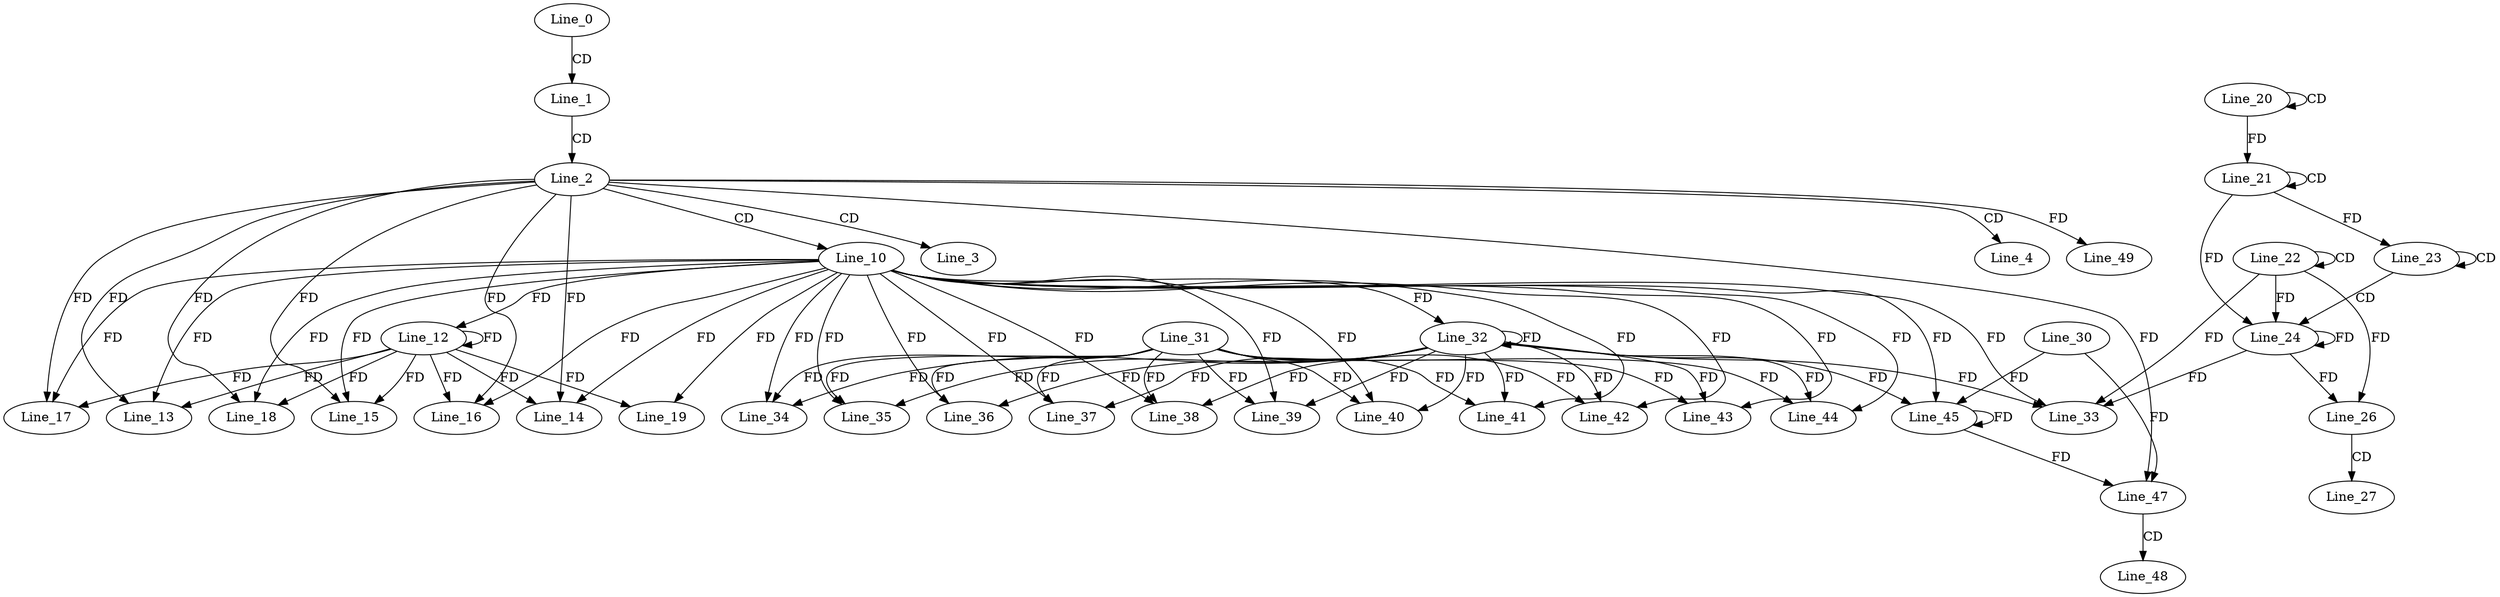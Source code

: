 digraph G {
  Line_0;
  Line_1;
  Line_2;
  Line_3;
  Line_4;
  Line_10;
  Line_12;
  Line_12;
  Line_13;
  Line_14;
  Line_14;
  Line_14;
  Line_15;
  Line_15;
  Line_16;
  Line_16;
  Line_17;
  Line_17;
  Line_18;
  Line_18;
  Line_19;
  Line_20;
  Line_20;
  Line_21;
  Line_21;
  Line_22;
  Line_22;
  Line_23;
  Line_23;
  Line_24;
  Line_24;
  Line_26;
  Line_27;
  Line_32;
  Line_32;
  Line_33;
  Line_34;
  Line_31;
  Line_34;
  Line_35;
  Line_35;
  Line_36;
  Line_36;
  Line_37;
  Line_37;
  Line_38;
  Line_38;
  Line_39;
  Line_39;
  Line_40;
  Line_40;
  Line_41;
  Line_41;
  Line_42;
  Line_42;
  Line_43;
  Line_43;
  Line_44;
  Line_44;
  Line_30;
  Line_45;
  Line_45;
  Line_47;
  Line_47;
  Line_48;
  Line_49;
  Line_0 -> Line_1 [ label="CD" ];
  Line_1 -> Line_2 [ label="CD" ];
  Line_2 -> Line_3 [ label="CD" ];
  Line_2 -> Line_4 [ label="CD" ];
  Line_2 -> Line_10 [ label="CD" ];
  Line_10 -> Line_12 [ label="FD" ];
  Line_12 -> Line_12 [ label="FD" ];
  Line_10 -> Line_13 [ label="FD" ];
  Line_12 -> Line_13 [ label="FD" ];
  Line_2 -> Line_13 [ label="FD" ];
  Line_10 -> Line_14 [ label="FD" ];
  Line_12 -> Line_14 [ label="FD" ];
  Line_2 -> Line_14 [ label="FD" ];
  Line_10 -> Line_15 [ label="FD" ];
  Line_12 -> Line_15 [ label="FD" ];
  Line_2 -> Line_15 [ label="FD" ];
  Line_10 -> Line_16 [ label="FD" ];
  Line_12 -> Line_16 [ label="FD" ];
  Line_2 -> Line_16 [ label="FD" ];
  Line_10 -> Line_17 [ label="FD" ];
  Line_12 -> Line_17 [ label="FD" ];
  Line_2 -> Line_17 [ label="FD" ];
  Line_10 -> Line_18 [ label="FD" ];
  Line_12 -> Line_18 [ label="FD" ];
  Line_2 -> Line_18 [ label="FD" ];
  Line_10 -> Line_19 [ label="FD" ];
  Line_12 -> Line_19 [ label="FD" ];
  Line_20 -> Line_20 [ label="CD" ];
  Line_21 -> Line_21 [ label="CD" ];
  Line_20 -> Line_21 [ label="FD" ];
  Line_22 -> Line_22 [ label="CD" ];
  Line_23 -> Line_23 [ label="CD" ];
  Line_21 -> Line_23 [ label="FD" ];
  Line_23 -> Line_24 [ label="CD" ];
  Line_24 -> Line_24 [ label="FD" ];
  Line_22 -> Line_24 [ label="FD" ];
  Line_21 -> Line_24 [ label="FD" ];
  Line_24 -> Line_26 [ label="FD" ];
  Line_22 -> Line_26 [ label="FD" ];
  Line_26 -> Line_27 [ label="CD" ];
  Line_10 -> Line_32 [ label="FD" ];
  Line_32 -> Line_32 [ label="FD" ];
  Line_10 -> Line_33 [ label="FD" ];
  Line_32 -> Line_33 [ label="FD" ];
  Line_24 -> Line_33 [ label="FD" ];
  Line_22 -> Line_33 [ label="FD" ];
  Line_10 -> Line_34 [ label="FD" ];
  Line_32 -> Line_34 [ label="FD" ];
  Line_31 -> Line_34 [ label="FD" ];
  Line_10 -> Line_35 [ label="FD" ];
  Line_32 -> Line_35 [ label="FD" ];
  Line_31 -> Line_35 [ label="FD" ];
  Line_10 -> Line_36 [ label="FD" ];
  Line_32 -> Line_36 [ label="FD" ];
  Line_31 -> Line_36 [ label="FD" ];
  Line_10 -> Line_37 [ label="FD" ];
  Line_32 -> Line_37 [ label="FD" ];
  Line_31 -> Line_37 [ label="FD" ];
  Line_10 -> Line_38 [ label="FD" ];
  Line_32 -> Line_38 [ label="FD" ];
  Line_31 -> Line_38 [ label="FD" ];
  Line_10 -> Line_39 [ label="FD" ];
  Line_32 -> Line_39 [ label="FD" ];
  Line_31 -> Line_39 [ label="FD" ];
  Line_10 -> Line_40 [ label="FD" ];
  Line_32 -> Line_40 [ label="FD" ];
  Line_31 -> Line_40 [ label="FD" ];
  Line_10 -> Line_41 [ label="FD" ];
  Line_32 -> Line_41 [ label="FD" ];
  Line_31 -> Line_41 [ label="FD" ];
  Line_10 -> Line_42 [ label="FD" ];
  Line_32 -> Line_42 [ label="FD" ];
  Line_31 -> Line_42 [ label="FD" ];
  Line_10 -> Line_43 [ label="FD" ];
  Line_32 -> Line_43 [ label="FD" ];
  Line_31 -> Line_43 [ label="FD" ];
  Line_10 -> Line_44 [ label="FD" ];
  Line_32 -> Line_44 [ label="FD" ];
  Line_31 -> Line_44 [ label="FD" ];
  Line_30 -> Line_45 [ label="FD" ];
  Line_45 -> Line_45 [ label="FD" ];
  Line_10 -> Line_45 [ label="FD" ];
  Line_32 -> Line_45 [ label="FD" ];
  Line_30 -> Line_47 [ label="FD" ];
  Line_45 -> Line_47 [ label="FD" ];
  Line_2 -> Line_47 [ label="FD" ];
  Line_47 -> Line_48 [ label="CD" ];
  Line_2 -> Line_49 [ label="FD" ];
}

